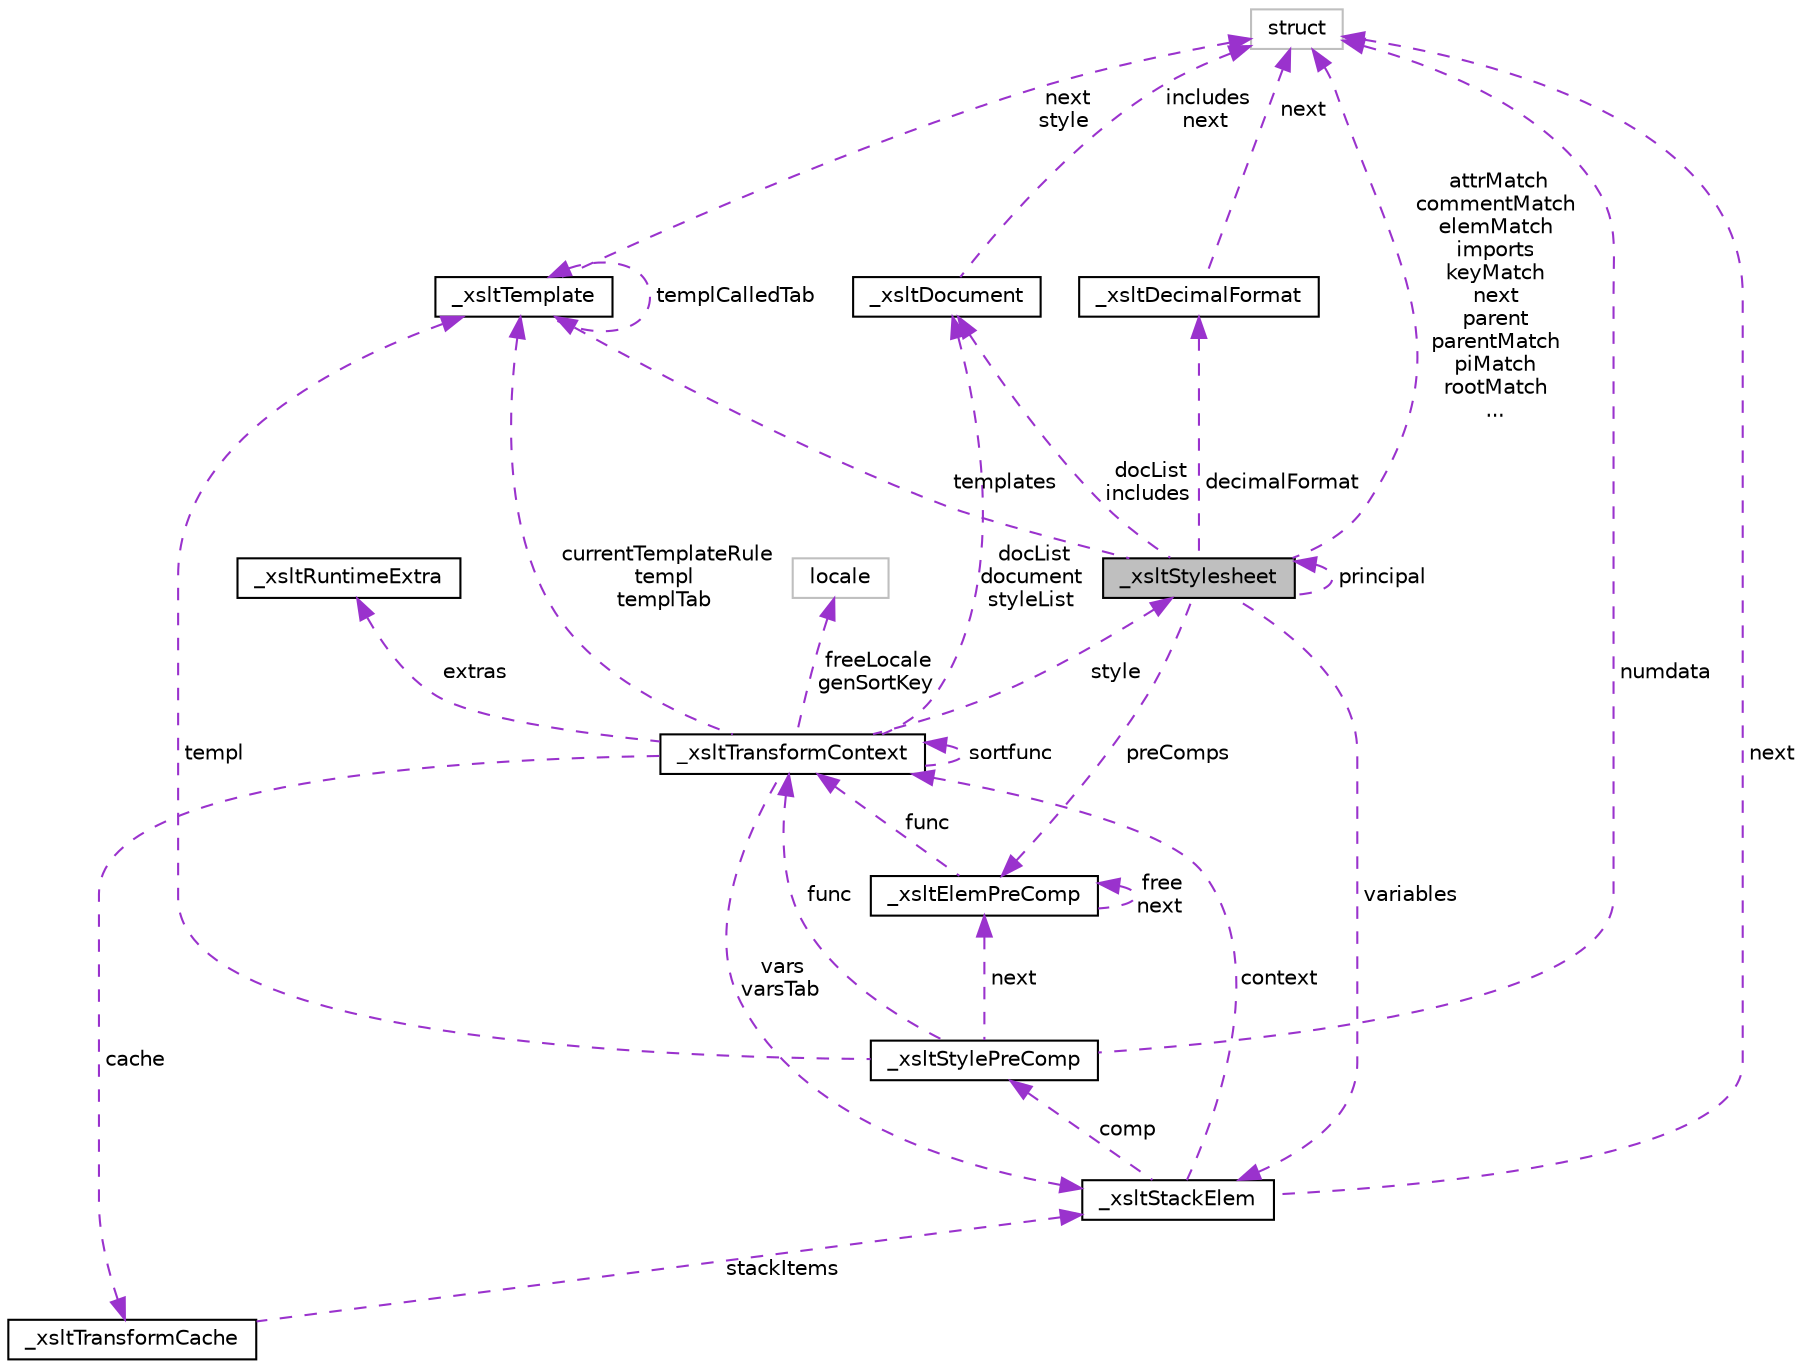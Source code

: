 digraph "_xsltStylesheet"
{
 // LATEX_PDF_SIZE
  edge [fontname="Helvetica",fontsize="10",labelfontname="Helvetica",labelfontsize="10"];
  node [fontname="Helvetica",fontsize="10",shape=record];
  Node1 [label="_xsltStylesheet",height=0.2,width=0.4,color="black", fillcolor="grey75", style="filled", fontcolor="black",tooltip=" "];
  Node2 -> Node1 [dir="back",color="darkorchid3",fontsize="10",style="dashed",label=" variables" ,fontname="Helvetica"];
  Node2 [label="_xsltStackElem",height=0.2,width=0.4,color="black", fillcolor="white", style="filled",URL="$struct__xsltStackElem.html",tooltip=" "];
  Node3 -> Node2 [dir="back",color="darkorchid3",fontsize="10",style="dashed",label=" context" ,fontname="Helvetica"];
  Node3 [label="_xsltTransformContext",height=0.2,width=0.4,color="black", fillcolor="white", style="filled",URL="$struct__xsltTransformContext.html",tooltip=" "];
  Node4 -> Node3 [dir="back",color="darkorchid3",fontsize="10",style="dashed",label=" docList\ndocument\nstyleList" ,fontname="Helvetica"];
  Node4 [label="_xsltDocument",height=0.2,width=0.4,color="black", fillcolor="white", style="filled",URL="$struct__xsltDocument.html",tooltip=" "];
  Node5 -> Node4 [dir="back",color="darkorchid3",fontsize="10",style="dashed",label=" includes\nnext" ,fontname="Helvetica"];
  Node5 [label="struct",height=0.2,width=0.4,color="grey75", fillcolor="white", style="filled",tooltip=" "];
  Node2 -> Node3 [dir="back",color="darkorchid3",fontsize="10",style="dashed",label=" vars\nvarsTab" ,fontname="Helvetica"];
  Node3 -> Node3 [dir="back",color="darkorchid3",fontsize="10",style="dashed",label=" sortfunc" ,fontname="Helvetica"];
  Node1 -> Node3 [dir="back",color="darkorchid3",fontsize="10",style="dashed",label=" style" ,fontname="Helvetica"];
  Node6 -> Node3 [dir="back",color="darkorchid3",fontsize="10",style="dashed",label=" cache" ,fontname="Helvetica"];
  Node6 [label="_xsltTransformCache",height=0.2,width=0.4,color="black", fillcolor="white", style="filled",URL="$struct__xsltTransformCache.html",tooltip=" "];
  Node2 -> Node6 [dir="back",color="darkorchid3",fontsize="10",style="dashed",label=" stackItems" ,fontname="Helvetica"];
  Node7 -> Node3 [dir="back",color="darkorchid3",fontsize="10",style="dashed",label=" extras" ,fontname="Helvetica"];
  Node7 [label="_xsltRuntimeExtra",height=0.2,width=0.4,color="black", fillcolor="white", style="filled",URL="$struct__xsltRuntimeExtra.html",tooltip=" "];
  Node8 -> Node3 [dir="back",color="darkorchid3",fontsize="10",style="dashed",label=" freeLocale\ngenSortKey" ,fontname="Helvetica"];
  Node8 [label="locale",height=0.2,width=0.4,color="grey75", fillcolor="white", style="filled",tooltip=" "];
  Node9 -> Node3 [dir="back",color="darkorchid3",fontsize="10",style="dashed",label=" currentTemplateRule\ntempl\ntemplTab" ,fontname="Helvetica"];
  Node9 [label="_xsltTemplate",height=0.2,width=0.4,color="black", fillcolor="white", style="filled",URL="$struct__xsltTemplate.html",tooltip=" "];
  Node5 -> Node9 [dir="back",color="darkorchid3",fontsize="10",style="dashed",label=" next\nstyle" ,fontname="Helvetica"];
  Node9 -> Node9 [dir="back",color="darkorchid3",fontsize="10",style="dashed",label=" templCalledTab" ,fontname="Helvetica"];
  Node5 -> Node2 [dir="back",color="darkorchid3",fontsize="10",style="dashed",label=" next" ,fontname="Helvetica"];
  Node10 -> Node2 [dir="back",color="darkorchid3",fontsize="10",style="dashed",label=" comp" ,fontname="Helvetica"];
  Node10 [label="_xsltStylePreComp",height=0.2,width=0.4,color="black", fillcolor="white", style="filled",URL="$struct__xsltStylePreComp.html",tooltip=" "];
  Node3 -> Node10 [dir="back",color="darkorchid3",fontsize="10",style="dashed",label=" func" ,fontname="Helvetica"];
  Node11 -> Node10 [dir="back",color="darkorchid3",fontsize="10",style="dashed",label=" next" ,fontname="Helvetica"];
  Node11 [label="_xsltElemPreComp",height=0.2,width=0.4,color="black", fillcolor="white", style="filled",URL="$struct__xsltElemPreComp.html",tooltip=" "];
  Node3 -> Node11 [dir="back",color="darkorchid3",fontsize="10",style="dashed",label=" func" ,fontname="Helvetica"];
  Node11 -> Node11 [dir="back",color="darkorchid3",fontsize="10",style="dashed",label=" free\nnext" ,fontname="Helvetica"];
  Node5 -> Node10 [dir="back",color="darkorchid3",fontsize="10",style="dashed",label=" numdata" ,fontname="Helvetica"];
  Node9 -> Node10 [dir="back",color="darkorchid3",fontsize="10",style="dashed",label=" templ" ,fontname="Helvetica"];
  Node4 -> Node1 [dir="back",color="darkorchid3",fontsize="10",style="dashed",label=" docList\nincludes" ,fontname="Helvetica"];
  Node11 -> Node1 [dir="back",color="darkorchid3",fontsize="10",style="dashed",label=" preComps" ,fontname="Helvetica"];
  Node5 -> Node1 [dir="back",color="darkorchid3",fontsize="10",style="dashed",label=" attrMatch\ncommentMatch\nelemMatch\nimports\nkeyMatch\nnext\nparent\nparentMatch\npiMatch\nrootMatch\n..." ,fontname="Helvetica"];
  Node1 -> Node1 [dir="back",color="darkorchid3",fontsize="10",style="dashed",label=" principal" ,fontname="Helvetica"];
  Node12 -> Node1 [dir="back",color="darkorchid3",fontsize="10",style="dashed",label=" decimalFormat" ,fontname="Helvetica"];
  Node12 [label="_xsltDecimalFormat",height=0.2,width=0.4,color="black", fillcolor="white", style="filled",URL="$struct__xsltDecimalFormat.html",tooltip=" "];
  Node5 -> Node12 [dir="back",color="darkorchid3",fontsize="10",style="dashed",label=" next" ,fontname="Helvetica"];
  Node9 -> Node1 [dir="back",color="darkorchid3",fontsize="10",style="dashed",label=" templates" ,fontname="Helvetica"];
}

